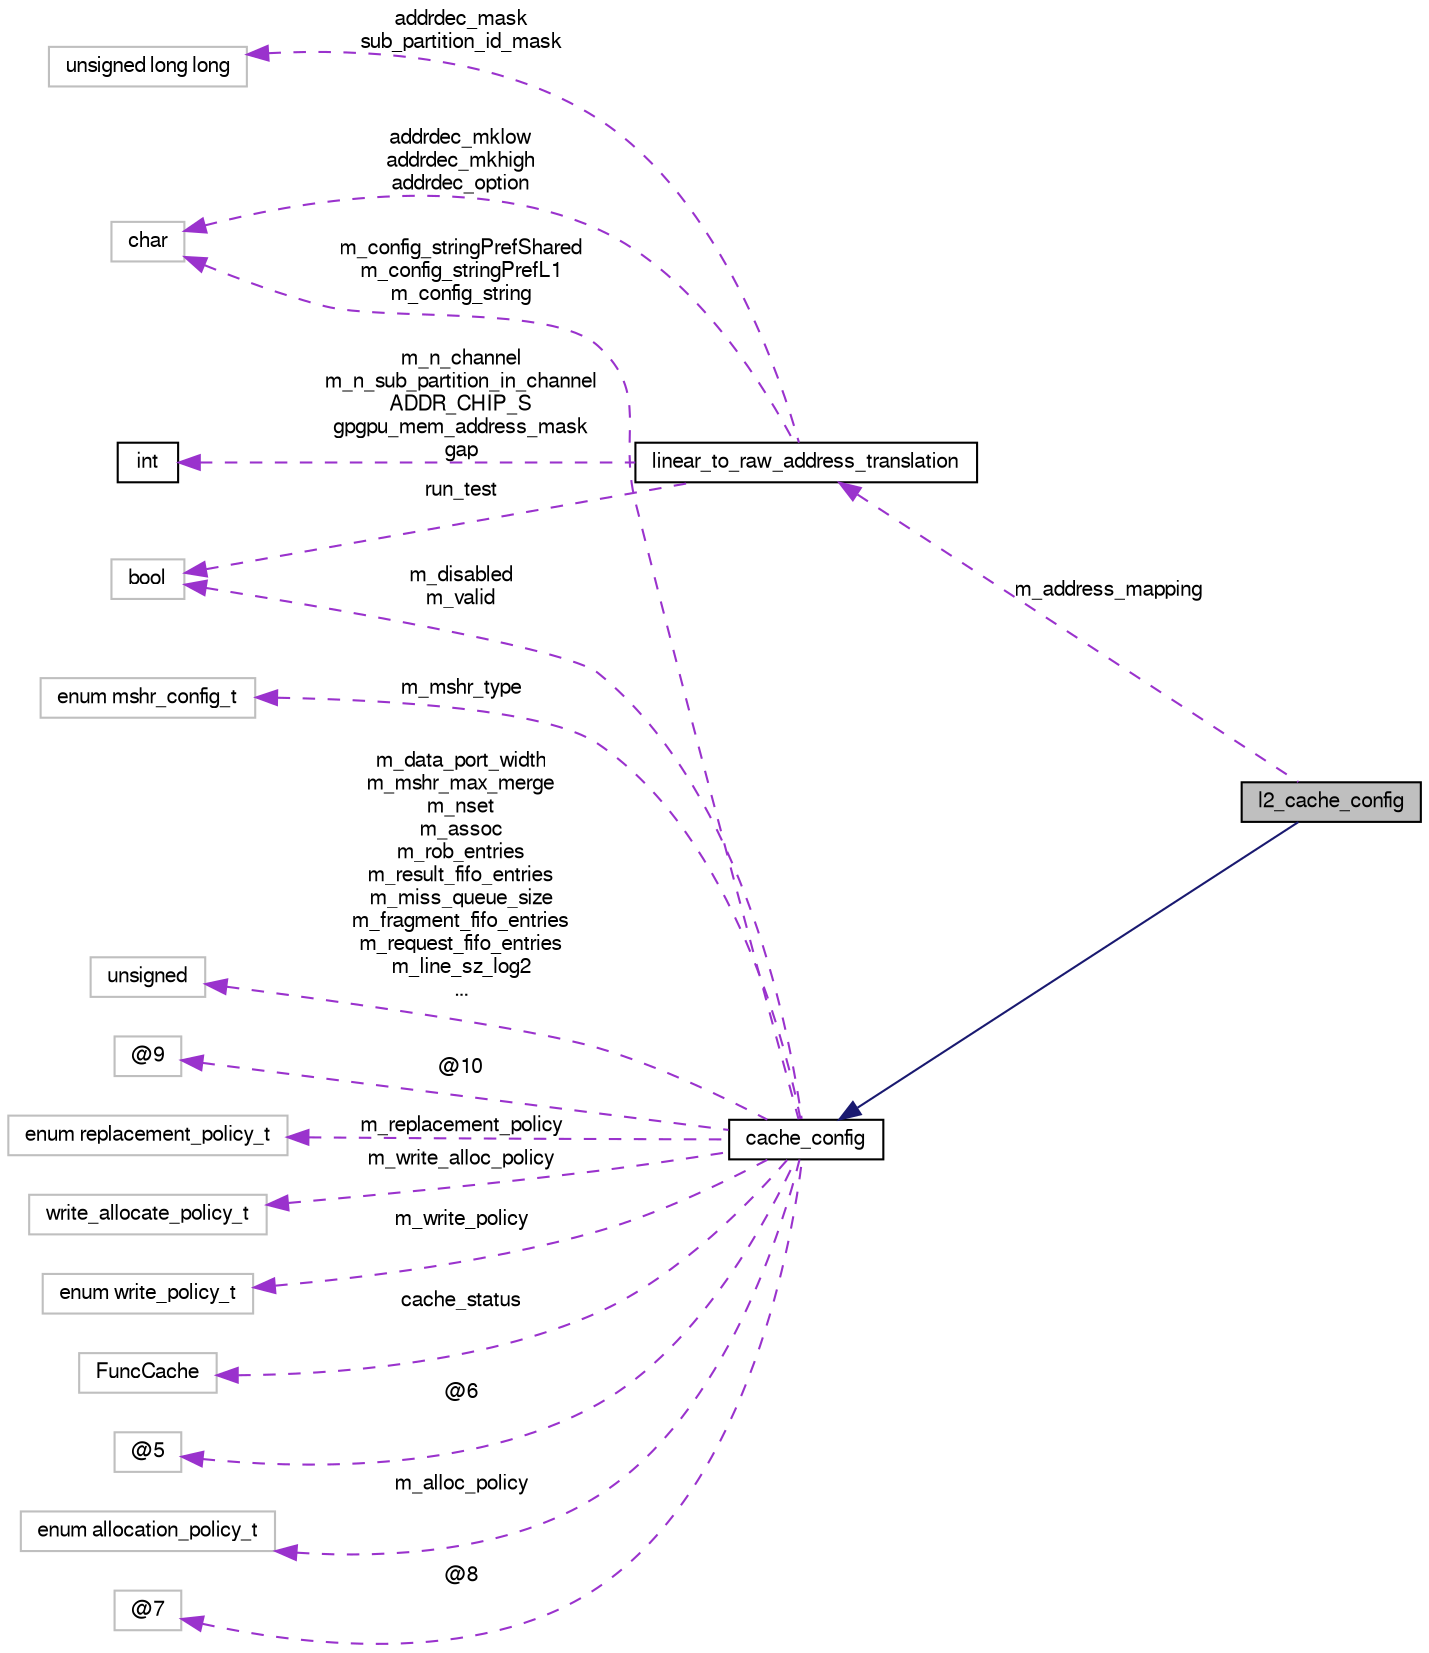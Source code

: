 digraph G
{
  bgcolor="transparent";
  edge [fontname="FreeSans",fontsize="10",labelfontname="FreeSans",labelfontsize="10"];
  node [fontname="FreeSans",fontsize="10",shape=record];
  rankdir=LR;
  Node1 [label="l2_cache_config",height=0.2,width=0.4,color="black", fillcolor="grey75", style="filled" fontcolor="black"];
  Node2 -> Node1 [dir=back,color="midnightblue",fontsize="10",style="solid",fontname="FreeSans"];
  Node2 [label="cache_config",height=0.2,width=0.4,color="black",URL="$classcache__config.html"];
  Node3 -> Node2 [dir=back,color="darkorchid3",fontsize="10",style="dashed",label="m_config_stringPrefShared\nm_config_stringPrefL1\nm_config_string",fontname="FreeSans"];
  Node3 [label="char",height=0.2,width=0.4,color="grey75"];
  Node4 -> Node2 [dir=back,color="darkorchid3",fontsize="10",style="dashed",label="m_write_alloc_policy",fontname="FreeSans"];
  Node4 [label="write_allocate_policy_t",height=0.2,width=0.4,color="grey75"];
  Node5 -> Node2 [dir=back,color="darkorchid3",fontsize="10",style="dashed",label="m_write_policy",fontname="FreeSans"];
  Node5 [label="enum write_policy_t",height=0.2,width=0.4,color="grey75"];
  Node6 -> Node2 [dir=back,color="darkorchid3",fontsize="10",style="dashed",label="m_disabled\nm_valid",fontname="FreeSans"];
  Node6 [label="bool",height=0.2,width=0.4,color="grey75"];
  Node7 -> Node2 [dir=back,color="darkorchid3",fontsize="10",style="dashed",label="cache_status",fontname="FreeSans"];
  Node7 [label="FuncCache",height=0.2,width=0.4,color="grey75"];
  Node8 -> Node2 [dir=back,color="darkorchid3",fontsize="10",style="dashed",label="@6",fontname="FreeSans"];
  Node8 [label="@5",height=0.2,width=0.4,color="grey75"];
  Node9 -> Node2 [dir=back,color="darkorchid3",fontsize="10",style="dashed",label="m_alloc_policy",fontname="FreeSans"];
  Node9 [label="enum allocation_policy_t",height=0.2,width=0.4,color="grey75"];
  Node10 -> Node2 [dir=back,color="darkorchid3",fontsize="10",style="dashed",label="@8",fontname="FreeSans"];
  Node10 [label="@7",height=0.2,width=0.4,color="grey75"];
  Node11 -> Node2 [dir=back,color="darkorchid3",fontsize="10",style="dashed",label="m_mshr_type",fontname="FreeSans"];
  Node11 [label="enum mshr_config_t",height=0.2,width=0.4,color="grey75"];
  Node12 -> Node2 [dir=back,color="darkorchid3",fontsize="10",style="dashed",label="m_data_port_width\nm_mshr_max_merge\nm_nset\nm_assoc\nm_rob_entries\nm_result_fifo_entries\nm_miss_queue_size\nm_fragment_fifo_entries\nm_request_fifo_entries\nm_line_sz_log2\n...",fontname="FreeSans"];
  Node12 [label="unsigned",height=0.2,width=0.4,color="grey75"];
  Node13 -> Node2 [dir=back,color="darkorchid3",fontsize="10",style="dashed",label="@10",fontname="FreeSans"];
  Node13 [label="@9",height=0.2,width=0.4,color="grey75"];
  Node14 -> Node2 [dir=back,color="darkorchid3",fontsize="10",style="dashed",label="m_replacement_policy",fontname="FreeSans"];
  Node14 [label="enum replacement_policy_t",height=0.2,width=0.4,color="grey75"];
  Node15 -> Node1 [dir=back,color="darkorchid3",fontsize="10",style="dashed",label="m_address_mapping",fontname="FreeSans"];
  Node15 [label="linear_to_raw_address_translation",height=0.2,width=0.4,color="black",URL="$classlinear__to__raw__address__translation.html"];
  Node16 -> Node15 [dir=back,color="darkorchid3",fontsize="10",style="dashed",label="addrdec_mask\nsub_partition_id_mask",fontname="FreeSans"];
  Node16 [label="unsigned long long",height=0.2,width=0.4,color="grey75"];
  Node3 -> Node15 [dir=back,color="darkorchid3",fontsize="10",style="dashed",label="addrdec_mklow\naddrdec_mkhigh\naddrdec_option",fontname="FreeSans"];
  Node17 -> Node15 [dir=back,color="darkorchid3",fontsize="10",style="dashed",label="m_n_channel\nm_n_sub_partition_in_channel\nADDR_CHIP_S\ngpgpu_mem_address_mask\ngap",fontname="FreeSans"];
  Node17 [label="int",height=0.2,width=0.4,color="black",URL="$classint.html"];
  Node6 -> Node15 [dir=back,color="darkorchid3",fontsize="10",style="dashed",label="run_test",fontname="FreeSans"];
}
